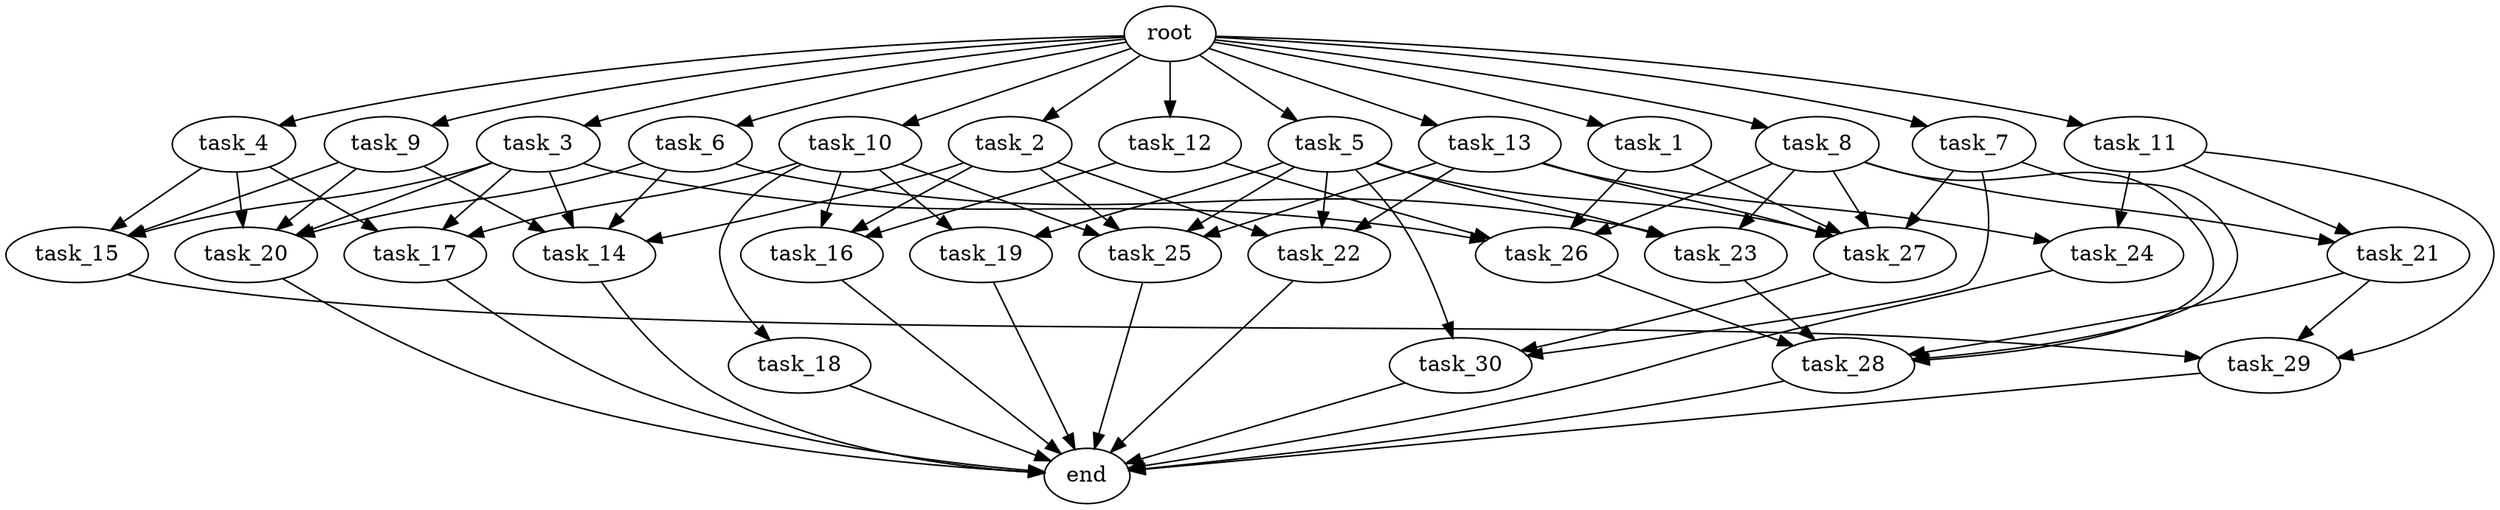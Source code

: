 digraph G {
  root [size="0.000000e+00"];
  task_1 [size="9.758557e+09"];
  task_2 [size="5.760094e+09"];
  task_3 [size="1.374157e+09"];
  task_4 [size="8.364434e+09"];
  task_5 [size="7.931224e+09"];
  task_6 [size="7.642515e+09"];
  task_7 [size="5.931259e+09"];
  task_8 [size="3.355702e+09"];
  task_9 [size="1.208334e+09"];
  task_10 [size="1.413227e+09"];
  task_11 [size="4.152128e+09"];
  task_12 [size="6.963262e+09"];
  task_13 [size="5.534524e+09"];
  task_14 [size="4.387173e+09"];
  task_15 [size="9.256830e+09"];
  task_16 [size="4.079482e+08"];
  task_17 [size="1.000579e+09"];
  task_18 [size="8.473820e+09"];
  task_19 [size="6.124803e+09"];
  task_20 [size="7.776839e+09"];
  task_21 [size="1.572876e+08"];
  task_22 [size="4.870188e+09"];
  task_23 [size="6.448944e+07"];
  task_24 [size="1.794949e+09"];
  task_25 [size="8.923233e+08"];
  task_26 [size="6.517906e+09"];
  task_27 [size="8.869265e+09"];
  task_28 [size="4.162806e+09"];
  task_29 [size="8.074311e+09"];
  task_30 [size="7.725855e+09"];
  end [size="0.000000e+00"];

  root -> task_1 [size="1.000000e-12"];
  root -> task_2 [size="1.000000e-12"];
  root -> task_3 [size="1.000000e-12"];
  root -> task_4 [size="1.000000e-12"];
  root -> task_5 [size="1.000000e-12"];
  root -> task_6 [size="1.000000e-12"];
  root -> task_7 [size="1.000000e-12"];
  root -> task_8 [size="1.000000e-12"];
  root -> task_9 [size="1.000000e-12"];
  root -> task_10 [size="1.000000e-12"];
  root -> task_11 [size="1.000000e-12"];
  root -> task_12 [size="1.000000e-12"];
  root -> task_13 [size="1.000000e-12"];
  task_1 -> task_26 [size="1.629477e+08"];
  task_1 -> task_27 [size="1.773853e+08"];
  task_2 -> task_14 [size="1.096793e+08"];
  task_2 -> task_16 [size="1.359827e+07"];
  task_2 -> task_22 [size="1.623396e+08"];
  task_2 -> task_25 [size="2.230808e+07"];
  task_3 -> task_14 [size="1.096793e+08"];
  task_3 -> task_15 [size="3.085610e+08"];
  task_3 -> task_17 [size="3.335262e+07"];
  task_3 -> task_20 [size="1.944210e+08"];
  task_3 -> task_26 [size="1.629477e+08"];
  task_4 -> task_15 [size="3.085610e+08"];
  task_4 -> task_17 [size="3.335262e+07"];
  task_4 -> task_20 [size="1.944210e+08"];
  task_5 -> task_19 [size="3.062401e+08"];
  task_5 -> task_22 [size="1.623396e+08"];
  task_5 -> task_23 [size="2.149648e+06"];
  task_5 -> task_25 [size="2.230808e+07"];
  task_5 -> task_27 [size="1.773853e+08"];
  task_5 -> task_30 [size="2.575285e+08"];
  task_6 -> task_14 [size="1.096793e+08"];
  task_6 -> task_20 [size="1.944210e+08"];
  task_6 -> task_23 [size="2.149648e+06"];
  task_7 -> task_27 [size="1.773853e+08"];
  task_7 -> task_28 [size="8.325612e+07"];
  task_7 -> task_30 [size="2.575285e+08"];
  task_8 -> task_21 [size="7.864382e+06"];
  task_8 -> task_23 [size="2.149648e+06"];
  task_8 -> task_26 [size="1.629477e+08"];
  task_8 -> task_27 [size="1.773853e+08"];
  task_8 -> task_28 [size="8.325612e+07"];
  task_9 -> task_14 [size="1.096793e+08"];
  task_9 -> task_15 [size="3.085610e+08"];
  task_9 -> task_20 [size="1.944210e+08"];
  task_10 -> task_16 [size="1.359827e+07"];
  task_10 -> task_17 [size="3.335262e+07"];
  task_10 -> task_18 [size="8.473820e+08"];
  task_10 -> task_19 [size="3.062401e+08"];
  task_10 -> task_25 [size="2.230808e+07"];
  task_11 -> task_21 [size="7.864382e+06"];
  task_11 -> task_24 [size="8.974746e+07"];
  task_11 -> task_29 [size="2.691437e+08"];
  task_12 -> task_16 [size="1.359827e+07"];
  task_12 -> task_26 [size="1.629477e+08"];
  task_13 -> task_22 [size="1.623396e+08"];
  task_13 -> task_24 [size="8.974746e+07"];
  task_13 -> task_25 [size="2.230808e+07"];
  task_13 -> task_27 [size="1.773853e+08"];
  task_14 -> end [size="1.000000e-12"];
  task_15 -> task_29 [size="2.691437e+08"];
  task_16 -> end [size="1.000000e-12"];
  task_17 -> end [size="1.000000e-12"];
  task_18 -> end [size="1.000000e-12"];
  task_19 -> end [size="1.000000e-12"];
  task_20 -> end [size="1.000000e-12"];
  task_21 -> task_28 [size="8.325612e+07"];
  task_21 -> task_29 [size="2.691437e+08"];
  task_22 -> end [size="1.000000e-12"];
  task_23 -> task_28 [size="8.325612e+07"];
  task_24 -> end [size="1.000000e-12"];
  task_25 -> end [size="1.000000e-12"];
  task_26 -> task_28 [size="8.325612e+07"];
  task_27 -> task_30 [size="2.575285e+08"];
  task_28 -> end [size="1.000000e-12"];
  task_29 -> end [size="1.000000e-12"];
  task_30 -> end [size="1.000000e-12"];
}

